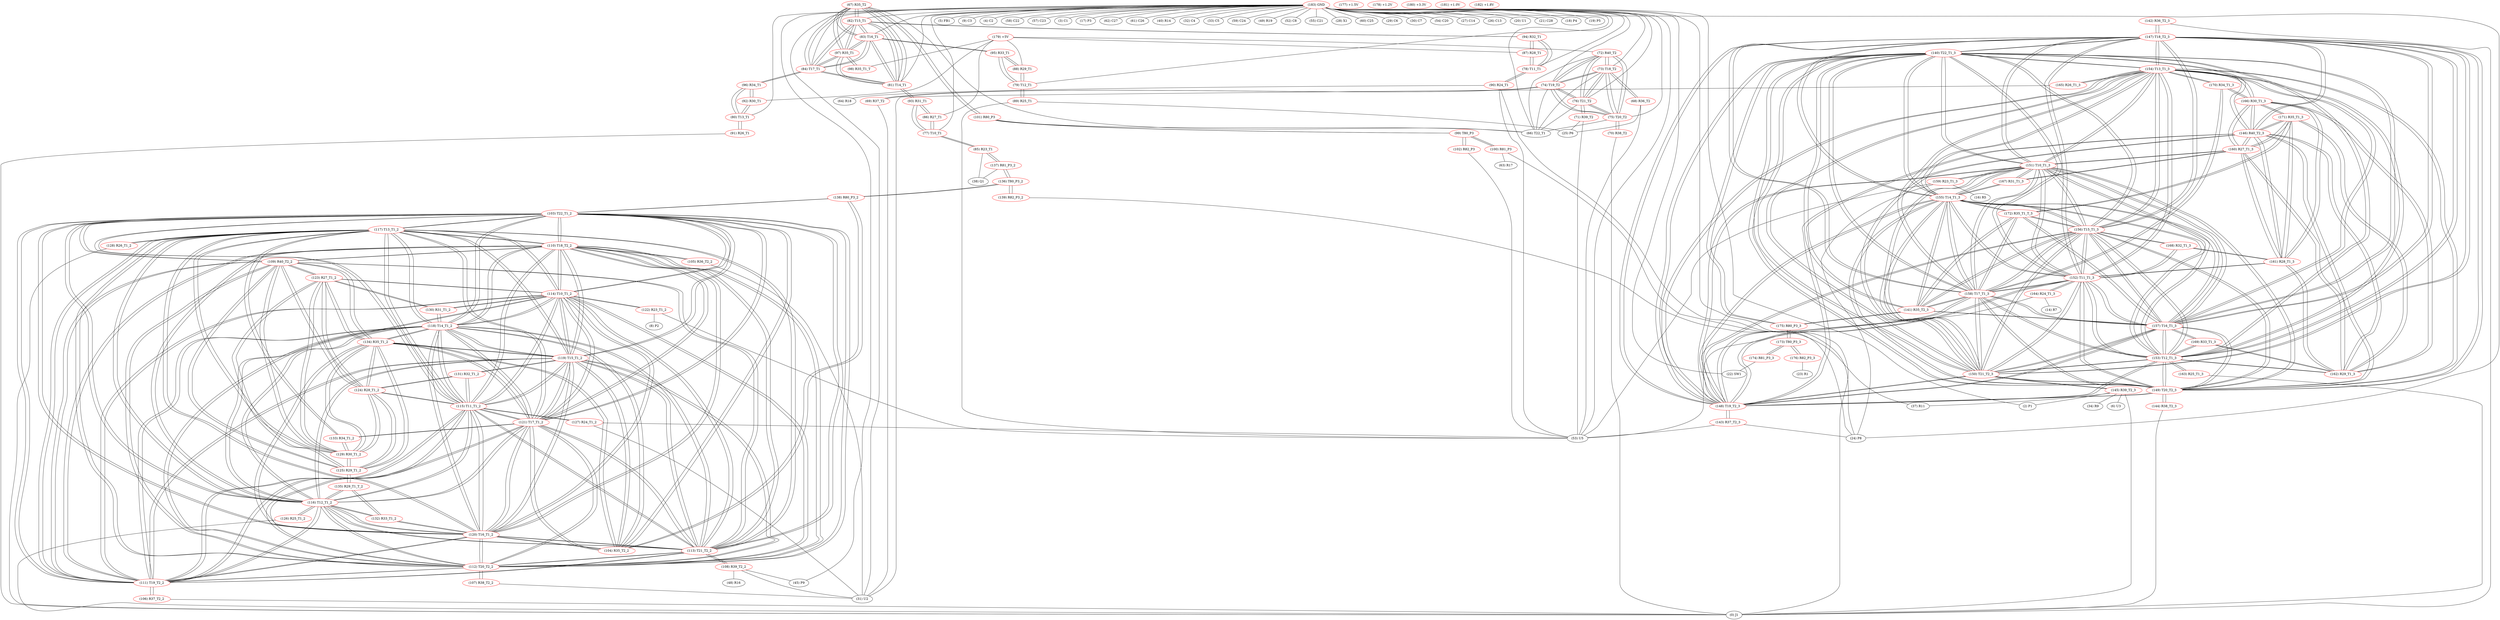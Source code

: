 graph {
	67 [label="(67) R35_T2" color=red]
	82 [label="(82) T15_T1"]
	83 [label="(83) T16_T1"]
	81 [label="(81) T14_T1"]
	84 [label="(84) T17_T1"]
	97 [label="(97) R35_T1"]
	101 [label="(101) R80_P3"]
	66 [label="(66) T22_T1"]
	68 [label="(68) R36_T2" color=red]
	53 [label="(53) U5"]
	25 [label="(25) P6"]
	73 [label="(73) T18_T2"]
	69 [label="(69) R37_T2" color=red]
	31 [label="(31) U2"]
	74 [label="(74) T19_T2"]
	70 [label="(70) R38_T2" color=red]
	0 [label="(0) J1"]
	75 [label="(75) T20_T2"]
	71 [label="(71) R39_T2" color=red]
	25 [label="(25) P6"]
	53 [label="(53) U5"]
	76 [label="(76) T21_T2"]
	72 [label="(72) R40_T2" color=red]
	74 [label="(74) T19_T2"]
	75 [label="(75) T20_T2"]
	76 [label="(76) T21_T2"]
	66 [label="(66) T22_T1"]
	73 [label="(73) T18_T2"]
	73 [label="(73) T18_T2" color=red]
	74 [label="(74) T19_T2"]
	75 [label="(75) T20_T2"]
	76 [label="(76) T21_T2"]
	66 [label="(66) T22_T1"]
	72 [label="(72) R40_T2"]
	68 [label="(68) R36_T2"]
	74 [label="(74) T19_T2" color=red]
	75 [label="(75) T20_T2"]
	76 [label="(76) T21_T2"]
	66 [label="(66) T22_T1"]
	73 [label="(73) T18_T2"]
	72 [label="(72) R40_T2"]
	69 [label="(69) R37_T2"]
	75 [label="(75) T20_T2" color=red]
	74 [label="(74) T19_T2"]
	76 [label="(76) T21_T2"]
	66 [label="(66) T22_T1"]
	73 [label="(73) T18_T2"]
	72 [label="(72) R40_T2"]
	70 [label="(70) R38_T2"]
	76 [label="(76) T21_T2" color=red]
	74 [label="(74) T19_T2"]
	75 [label="(75) T20_T2"]
	66 [label="(66) T22_T1"]
	73 [label="(73) T18_T2"]
	72 [label="(72) R40_T2"]
	71 [label="(71) R39_T2"]
	77 [label="(77) T10_T1" color=red]
	85 [label="(85) R23_T1"]
	86 [label="(86) R27_T1"]
	93 [label="(93) R31_T1"]
	78 [label="(78) T11_T1" color=red]
	90 [label="(90) R24_T1"]
	94 [label="(94) R32_T1"]
	87 [label="(87) R28_T1"]
	79 [label="(79) T12_T1" color=red]
	95 [label="(95) R33_T1"]
	88 [label="(88) R29_T1"]
	89 [label="(89) R25_T1"]
	80 [label="(80) T13_T1" color=red]
	92 [label="(92) R30_T1"]
	96 [label="(96) R34_T1"]
	91 [label="(91) R26_T1"]
	81 [label="(81) T14_T1" color=red]
	82 [label="(82) T15_T1"]
	83 [label="(83) T16_T1"]
	84 [label="(84) T17_T1"]
	67 [label="(67) R35_T2"]
	97 [label="(97) R35_T1"]
	93 [label="(93) R31_T1"]
	82 [label="(82) T15_T1" color=red]
	83 [label="(83) T16_T1"]
	81 [label="(81) T14_T1"]
	84 [label="(84) T17_T1"]
	67 [label="(67) R35_T2"]
	97 [label="(97) R35_T1"]
	94 [label="(94) R32_T1"]
	83 [label="(83) T16_T1" color=red]
	82 [label="(82) T15_T1"]
	81 [label="(81) T14_T1"]
	84 [label="(84) T17_T1"]
	67 [label="(67) R35_T2"]
	97 [label="(97) R35_T1"]
	95 [label="(95) R33_T1"]
	84 [label="(84) T17_T1" color=red]
	82 [label="(82) T15_T1"]
	83 [label="(83) T16_T1"]
	81 [label="(81) T14_T1"]
	67 [label="(67) R35_T2"]
	97 [label="(97) R35_T1"]
	96 [label="(96) R34_T1"]
	85 [label="(85) R23_T1" color=red]
	137 [label="(137) R81_P3_2"]
	38 [label="(38) Q1"]
	77 [label="(77) T10_T1"]
	86 [label="(86) R27_T1" color=red]
	77 [label="(77) T10_T1"]
	93 [label="(93) R31_T1"]
	87 [label="(87) R28_T1" color=red]
	94 [label="(94) R32_T1"]
	78 [label="(78) T11_T1"]
	88 [label="(88) R29_T1" color=red]
	95 [label="(95) R33_T1"]
	79 [label="(79) T12_T1"]
	89 [label="(89) R25_T1" color=red]
	25 [label="(25) P6"]
	53 [label="(53) U5"]
	79 [label="(79) T12_T1"]
	90 [label="(90) R24_T1" color=red]
	53 [label="(53) U5"]
	64 [label="(64) R18"]
	24 [label="(24) P8"]
	78 [label="(78) T11_T1"]
	91 [label="(91) R26_T1" color=red]
	0 [label="(0) J1"]
	80 [label="(80) T13_T1"]
	92 [label="(92) R30_T1" color=red]
	96 [label="(96) R34_T1"]
	80 [label="(80) T13_T1"]
	93 [label="(93) R31_T1" color=red]
	86 [label="(86) R27_T1"]
	77 [label="(77) T10_T1"]
	81 [label="(81) T14_T1"]
	94 [label="(94) R32_T1" color=red]
	82 [label="(82) T15_T1"]
	78 [label="(78) T11_T1"]
	87 [label="(87) R28_T1"]
	95 [label="(95) R33_T1" color=red]
	83 [label="(83) T16_T1"]
	79 [label="(79) T12_T1"]
	88 [label="(88) R29_T1"]
	96 [label="(96) R34_T1" color=red]
	84 [label="(84) T17_T1"]
	92 [label="(92) R30_T1"]
	80 [label="(80) T13_T1"]
	97 [label="(97) R35_T1" color=red]
	82 [label="(82) T15_T1"]
	83 [label="(83) T16_T1"]
	81 [label="(81) T14_T1"]
	84 [label="(84) T17_T1"]
	67 [label="(67) R35_T2"]
	98 [label="(98) R35_T1_T"]
	98 [label="(98) R35_T1_T" color=red]
	97 [label="(97) R35_T1"]
	99 [label="(99) T80_P3" color=red]
	100 [label="(100) R81_P3"]
	102 [label="(102) R82_P3"]
	101 [label="(101) R80_P3"]
	100 [label="(100) R81_P3" color=red]
	24 [label="(24) P8"]
	63 [label="(63) R17"]
	99 [label="(99) T80_P3"]
	101 [label="(101) R80_P3" color=red]
	66 [label="(66) T22_T1"]
	67 [label="(67) R35_T2"]
	99 [label="(99) T80_P3"]
	102 [label="(102) R82_P3" color=red]
	53 [label="(53) U5"]
	99 [label="(99) T80_P3"]
	103 [label="(103) T22_T1_2" color=red]
	117 [label="(117) T13_T1_2"]
	110 [label="(110) T18_T2_2"]
	111 [label="(111) T19_T2_2"]
	116 [label="(116) T12_T1_2"]
	119 [label="(119) T15_T1_2"]
	118 [label="(118) T14_T1_2"]
	112 [label="(112) T20_T2_2"]
	113 [label="(113) T21_T2_2"]
	115 [label="(115) T11_T1_2"]
	114 [label="(114) T10_T1_2"]
	120 [label="(120) T16_T1_2"]
	121 [label="(121) T17_T1_2"]
	109 [label="(109) R40_T2_2"]
	138 [label="(138) R80_P3_2"]
	104 [label="(104) R35_T2_2"]
	104 [label="(104) R35_T2_2" color=red]
	119 [label="(119) T15_T1_2"]
	120 [label="(120) T16_T1_2"]
	118 [label="(118) T14_T1_2"]
	121 [label="(121) T17_T1_2"]
	134 [label="(134) R35_T1_2"]
	138 [label="(138) R80_P3_2"]
	103 [label="(103) T22_T1_2"]
	105 [label="(105) R36_T2_2" color=red]
	31 [label="(31) U2"]
	110 [label="(110) T18_T2_2"]
	106 [label="(106) R37_T2_2" color=red]
	0 [label="(0) J1"]
	111 [label="(111) T19_T2_2"]
	107 [label="(107) R38_T2_2" color=red]
	31 [label="(31) U2"]
	112 [label="(112) T20_T2_2"]
	108 [label="(108) R39_T2_2" color=red]
	31 [label="(31) U2"]
	45 [label="(45) P9"]
	48 [label="(48) R16"]
	113 [label="(113) T21_T2_2"]
	109 [label="(109) R40_T2_2" color=red]
	111 [label="(111) T19_T2_2"]
	112 [label="(112) T20_T2_2"]
	113 [label="(113) T21_T2_2"]
	103 [label="(103) T22_T1_2"]
	110 [label="(110) T18_T2_2"]
	125 [label="(125) R29_T1_2"]
	124 [label="(124) R28_T1_2"]
	129 [label="(129) R30_T1_2"]
	123 [label="(123) R27_T1_2"]
	134 [label="(134) R35_T1_2"]
	110 [label="(110) T18_T2_2" color=red]
	117 [label="(117) T13_T1_2"]
	111 [label="(111) T19_T2_2"]
	116 [label="(116) T12_T1_2"]
	119 [label="(119) T15_T1_2"]
	118 [label="(118) T14_T1_2"]
	112 [label="(112) T20_T2_2"]
	113 [label="(113) T21_T2_2"]
	115 [label="(115) T11_T1_2"]
	114 [label="(114) T10_T1_2"]
	103 [label="(103) T22_T1_2"]
	120 [label="(120) T16_T1_2"]
	121 [label="(121) T17_T1_2"]
	109 [label="(109) R40_T2_2"]
	105 [label="(105) R36_T2_2"]
	111 [label="(111) T19_T2_2" color=red]
	117 [label="(117) T13_T1_2"]
	110 [label="(110) T18_T2_2"]
	116 [label="(116) T12_T1_2"]
	119 [label="(119) T15_T1_2"]
	118 [label="(118) T14_T1_2"]
	112 [label="(112) T20_T2_2"]
	113 [label="(113) T21_T2_2"]
	115 [label="(115) T11_T1_2"]
	114 [label="(114) T10_T1_2"]
	103 [label="(103) T22_T1_2"]
	120 [label="(120) T16_T1_2"]
	121 [label="(121) T17_T1_2"]
	109 [label="(109) R40_T2_2"]
	106 [label="(106) R37_T2_2"]
	112 [label="(112) T20_T2_2" color=red]
	117 [label="(117) T13_T1_2"]
	110 [label="(110) T18_T2_2"]
	111 [label="(111) T19_T2_2"]
	116 [label="(116) T12_T1_2"]
	119 [label="(119) T15_T1_2"]
	118 [label="(118) T14_T1_2"]
	113 [label="(113) T21_T2_2"]
	115 [label="(115) T11_T1_2"]
	114 [label="(114) T10_T1_2"]
	103 [label="(103) T22_T1_2"]
	120 [label="(120) T16_T1_2"]
	121 [label="(121) T17_T1_2"]
	109 [label="(109) R40_T2_2"]
	107 [label="(107) R38_T2_2"]
	113 [label="(113) T21_T2_2" color=red]
	117 [label="(117) T13_T1_2"]
	110 [label="(110) T18_T2_2"]
	111 [label="(111) T19_T2_2"]
	116 [label="(116) T12_T1_2"]
	119 [label="(119) T15_T1_2"]
	118 [label="(118) T14_T1_2"]
	112 [label="(112) T20_T2_2"]
	115 [label="(115) T11_T1_2"]
	114 [label="(114) T10_T1_2"]
	103 [label="(103) T22_T1_2"]
	120 [label="(120) T16_T1_2"]
	121 [label="(121) T17_T1_2"]
	109 [label="(109) R40_T2_2"]
	108 [label="(108) R39_T2_2"]
	114 [label="(114) T10_T1_2" color=red]
	117 [label="(117) T13_T1_2"]
	110 [label="(110) T18_T2_2"]
	111 [label="(111) T19_T2_2"]
	116 [label="(116) T12_T1_2"]
	119 [label="(119) T15_T1_2"]
	118 [label="(118) T14_T1_2"]
	112 [label="(112) T20_T2_2"]
	113 [label="(113) T21_T2_2"]
	115 [label="(115) T11_T1_2"]
	103 [label="(103) T22_T1_2"]
	120 [label="(120) T16_T1_2"]
	121 [label="(121) T17_T1_2"]
	122 [label="(122) R23_T1_2"]
	123 [label="(123) R27_T1_2"]
	130 [label="(130) R31_T1_2"]
	115 [label="(115) T11_T1_2" color=red]
	117 [label="(117) T13_T1_2"]
	110 [label="(110) T18_T2_2"]
	111 [label="(111) T19_T2_2"]
	116 [label="(116) T12_T1_2"]
	119 [label="(119) T15_T1_2"]
	118 [label="(118) T14_T1_2"]
	112 [label="(112) T20_T2_2"]
	113 [label="(113) T21_T2_2"]
	114 [label="(114) T10_T1_2"]
	103 [label="(103) T22_T1_2"]
	120 [label="(120) T16_T1_2"]
	121 [label="(121) T17_T1_2"]
	127 [label="(127) R24_T1_2"]
	131 [label="(131) R32_T1_2"]
	124 [label="(124) R28_T1_2"]
	116 [label="(116) T12_T1_2" color=red]
	117 [label="(117) T13_T1_2"]
	110 [label="(110) T18_T2_2"]
	111 [label="(111) T19_T2_2"]
	119 [label="(119) T15_T1_2"]
	118 [label="(118) T14_T1_2"]
	112 [label="(112) T20_T2_2"]
	113 [label="(113) T21_T2_2"]
	115 [label="(115) T11_T1_2"]
	114 [label="(114) T10_T1_2"]
	103 [label="(103) T22_T1_2"]
	120 [label="(120) T16_T1_2"]
	121 [label="(121) T17_T1_2"]
	132 [label="(132) R33_T1_2"]
	135 [label="(135) R29_T1_T_2"]
	126 [label="(126) R25_T1_2"]
	117 [label="(117) T13_T1_2" color=red]
	110 [label="(110) T18_T2_2"]
	111 [label="(111) T19_T2_2"]
	116 [label="(116) T12_T1_2"]
	119 [label="(119) T15_T1_2"]
	118 [label="(118) T14_T1_2"]
	112 [label="(112) T20_T2_2"]
	113 [label="(113) T21_T2_2"]
	115 [label="(115) T11_T1_2"]
	114 [label="(114) T10_T1_2"]
	103 [label="(103) T22_T1_2"]
	120 [label="(120) T16_T1_2"]
	121 [label="(121) T17_T1_2"]
	129 [label="(129) R30_T1_2"]
	133 [label="(133) R34_T1_2"]
	128 [label="(128) R26_T1_2"]
	118 [label="(118) T14_T1_2" color=red]
	117 [label="(117) T13_T1_2"]
	110 [label="(110) T18_T2_2"]
	111 [label="(111) T19_T2_2"]
	116 [label="(116) T12_T1_2"]
	119 [label="(119) T15_T1_2"]
	112 [label="(112) T20_T2_2"]
	113 [label="(113) T21_T2_2"]
	115 [label="(115) T11_T1_2"]
	114 [label="(114) T10_T1_2"]
	103 [label="(103) T22_T1_2"]
	120 [label="(120) T16_T1_2"]
	121 [label="(121) T17_T1_2"]
	104 [label="(104) R35_T2_2"]
	134 [label="(134) R35_T1_2"]
	130 [label="(130) R31_T1_2"]
	119 [label="(119) T15_T1_2" color=red]
	117 [label="(117) T13_T1_2"]
	110 [label="(110) T18_T2_2"]
	111 [label="(111) T19_T2_2"]
	116 [label="(116) T12_T1_2"]
	118 [label="(118) T14_T1_2"]
	112 [label="(112) T20_T2_2"]
	113 [label="(113) T21_T2_2"]
	115 [label="(115) T11_T1_2"]
	114 [label="(114) T10_T1_2"]
	103 [label="(103) T22_T1_2"]
	120 [label="(120) T16_T1_2"]
	121 [label="(121) T17_T1_2"]
	104 [label="(104) R35_T2_2"]
	134 [label="(134) R35_T1_2"]
	131 [label="(131) R32_T1_2"]
	120 [label="(120) T16_T1_2" color=red]
	117 [label="(117) T13_T1_2"]
	110 [label="(110) T18_T2_2"]
	111 [label="(111) T19_T2_2"]
	116 [label="(116) T12_T1_2"]
	119 [label="(119) T15_T1_2"]
	118 [label="(118) T14_T1_2"]
	112 [label="(112) T20_T2_2"]
	113 [label="(113) T21_T2_2"]
	115 [label="(115) T11_T1_2"]
	114 [label="(114) T10_T1_2"]
	103 [label="(103) T22_T1_2"]
	121 [label="(121) T17_T1_2"]
	104 [label="(104) R35_T2_2"]
	134 [label="(134) R35_T1_2"]
	132 [label="(132) R33_T1_2"]
	121 [label="(121) T17_T1_2" color=red]
	117 [label="(117) T13_T1_2"]
	110 [label="(110) T18_T2_2"]
	111 [label="(111) T19_T2_2"]
	116 [label="(116) T12_T1_2"]
	119 [label="(119) T15_T1_2"]
	118 [label="(118) T14_T1_2"]
	112 [label="(112) T20_T2_2"]
	113 [label="(113) T21_T2_2"]
	115 [label="(115) T11_T1_2"]
	114 [label="(114) T10_T1_2"]
	103 [label="(103) T22_T1_2"]
	120 [label="(120) T16_T1_2"]
	104 [label="(104) R35_T2_2"]
	134 [label="(134) R35_T1_2"]
	133 [label="(133) R34_T1_2"]
	122 [label="(122) R23_T1_2" color=red]
	8 [label="(8) P2"]
	53 [label="(53) U5"]
	114 [label="(114) T10_T1_2"]
	123 [label="(123) R27_T1_2" color=red]
	109 [label="(109) R40_T2_2"]
	125 [label="(125) R29_T1_2"]
	124 [label="(124) R28_T1_2"]
	129 [label="(129) R30_T1_2"]
	134 [label="(134) R35_T1_2"]
	114 [label="(114) T10_T1_2"]
	130 [label="(130) R31_T1_2"]
	124 [label="(124) R28_T1_2" color=red]
	109 [label="(109) R40_T2_2"]
	125 [label="(125) R29_T1_2"]
	129 [label="(129) R30_T1_2"]
	123 [label="(123) R27_T1_2"]
	134 [label="(134) R35_T1_2"]
	131 [label="(131) R32_T1_2"]
	115 [label="(115) T11_T1_2"]
	125 [label="(125) R29_T1_2" color=red]
	109 [label="(109) R40_T2_2"]
	124 [label="(124) R28_T1_2"]
	129 [label="(129) R30_T1_2"]
	123 [label="(123) R27_T1_2"]
	134 [label="(134) R35_T1_2"]
	135 [label="(135) R29_T1_T_2"]
	126 [label="(126) R25_T1_2" color=red]
	0 [label="(0) J1"]
	116 [label="(116) T12_T1_2"]
	127 [label="(127) R24_T1_2" color=red]
	31 [label="(31) U2"]
	53 [label="(53) U5"]
	115 [label="(115) T11_T1_2"]
	128 [label="(128) R26_T1_2" color=red]
	0 [label="(0) J1"]
	117 [label="(117) T13_T1_2"]
	129 [label="(129) R30_T1_2" color=red]
	109 [label="(109) R40_T2_2"]
	125 [label="(125) R29_T1_2"]
	124 [label="(124) R28_T1_2"]
	123 [label="(123) R27_T1_2"]
	134 [label="(134) R35_T1_2"]
	133 [label="(133) R34_T1_2"]
	117 [label="(117) T13_T1_2"]
	130 [label="(130) R31_T1_2" color=red]
	123 [label="(123) R27_T1_2"]
	114 [label="(114) T10_T1_2"]
	118 [label="(118) T14_T1_2"]
	131 [label="(131) R32_T1_2" color=red]
	119 [label="(119) T15_T1_2"]
	115 [label="(115) T11_T1_2"]
	124 [label="(124) R28_T1_2"]
	132 [label="(132) R33_T1_2" color=red]
	120 [label="(120) T16_T1_2"]
	116 [label="(116) T12_T1_2"]
	135 [label="(135) R29_T1_T_2"]
	133 [label="(133) R34_T1_2" color=red]
	121 [label="(121) T17_T1_2"]
	129 [label="(129) R30_T1_2"]
	117 [label="(117) T13_T1_2"]
	134 [label="(134) R35_T1_2" color=red]
	119 [label="(119) T15_T1_2"]
	120 [label="(120) T16_T1_2"]
	118 [label="(118) T14_T1_2"]
	121 [label="(121) T17_T1_2"]
	104 [label="(104) R35_T2_2"]
	109 [label="(109) R40_T2_2"]
	125 [label="(125) R29_T1_2"]
	124 [label="(124) R28_T1_2"]
	129 [label="(129) R30_T1_2"]
	123 [label="(123) R27_T1_2"]
	135 [label="(135) R29_T1_T_2" color=red]
	132 [label="(132) R33_T1_2"]
	116 [label="(116) T12_T1_2"]
	125 [label="(125) R29_T1_2"]
	136 [label="(136) T80_P3_2" color=red]
	137 [label="(137) R81_P3_2"]
	139 [label="(139) R82_P3_2"]
	138 [label="(138) R80_P3_2"]
	137 [label="(137) R81_P3_2" color=red]
	38 [label="(38) Q1"]
	85 [label="(85) R23_T1"]
	136 [label="(136) T80_P3_2"]
	138 [label="(138) R80_P3_2" color=red]
	103 [label="(103) T22_T1_2"]
	104 [label="(104) R35_T2_2"]
	136 [label="(136) T80_P3_2"]
	139 [label="(139) R82_P3_2" color=red]
	37 [label="(37) R11"]
	136 [label="(136) T80_P3_2"]
	140 [label="(140) T22_T1_3" color=red]
	154 [label="(154) T13_T1_3"]
	147 [label="(147) T18_T2_3"]
	148 [label="(148) T19_T2_3"]
	153 [label="(153) T12_T1_3"]
	156 [label="(156) T15_T1_3"]
	155 [label="(155) T14_T1_3"]
	149 [label="(149) T20_T2_3"]
	150 [label="(150) T21_T2_3"]
	152 [label="(152) T11_T1_3"]
	151 [label="(151) T10_T1_3"]
	157 [label="(157) T16_T1_3"]
	158 [label="(158) T17_T1_3"]
	146 [label="(146) R40_T2_3"]
	175 [label="(175) R80_P3_3"]
	141 [label="(141) R35_T2_3"]
	141 [label="(141) R35_T2_3" color=red]
	156 [label="(156) T15_T1_3"]
	157 [label="(157) T16_T1_3"]
	155 [label="(155) T14_T1_3"]
	158 [label="(158) T17_T1_3"]
	172 [label="(172) R35_T1_T_3"]
	175 [label="(175) R80_P3_3"]
	140 [label="(140) T22_T1_3"]
	142 [label="(142) R36_T2_3" color=red]
	0 [label="(0) J1"]
	147 [label="(147) T18_T2_3"]
	143 [label="(143) R37_T2_3" color=red]
	53 [label="(53) U5"]
	24 [label="(24) P8"]
	148 [label="(148) T19_T2_3"]
	144 [label="(144) R38_T2_3" color=red]
	0 [label="(0) J1"]
	149 [label="(149) T20_T2_3"]
	145 [label="(145) R39_T2_3" color=red]
	0 [label="(0) J1"]
	37 [label="(37) R11"]
	34 [label="(34) R9"]
	2 [label="(2) P1"]
	6 [label="(6) U3"]
	150 [label="(150) T21_T2_3"]
	146 [label="(146) R40_T2_3" color=red]
	148 [label="(148) T19_T2_3"]
	149 [label="(149) T20_T2_3"]
	150 [label="(150) T21_T2_3"]
	140 [label="(140) T22_T1_3"]
	147 [label="(147) T18_T2_3"]
	162 [label="(162) R29_T1_3"]
	161 [label="(161) R28_T1_3"]
	166 [label="(166) R30_T1_3"]
	160 [label="(160) R27_T1_3"]
	171 [label="(171) R35_T1_3"]
	147 [label="(147) T18_T2_3" color=red]
	154 [label="(154) T13_T1_3"]
	148 [label="(148) T19_T2_3"]
	153 [label="(153) T12_T1_3"]
	156 [label="(156) T15_T1_3"]
	155 [label="(155) T14_T1_3"]
	149 [label="(149) T20_T2_3"]
	150 [label="(150) T21_T2_3"]
	152 [label="(152) T11_T1_3"]
	151 [label="(151) T10_T1_3"]
	140 [label="(140) T22_T1_3"]
	157 [label="(157) T16_T1_3"]
	158 [label="(158) T17_T1_3"]
	146 [label="(146) R40_T2_3"]
	142 [label="(142) R36_T2_3"]
	148 [label="(148) T19_T2_3" color=red]
	154 [label="(154) T13_T1_3"]
	147 [label="(147) T18_T2_3"]
	153 [label="(153) T12_T1_3"]
	156 [label="(156) T15_T1_3"]
	155 [label="(155) T14_T1_3"]
	149 [label="(149) T20_T2_3"]
	150 [label="(150) T21_T2_3"]
	152 [label="(152) T11_T1_3"]
	151 [label="(151) T10_T1_3"]
	140 [label="(140) T22_T1_3"]
	157 [label="(157) T16_T1_3"]
	158 [label="(158) T17_T1_3"]
	146 [label="(146) R40_T2_3"]
	143 [label="(143) R37_T2_3"]
	149 [label="(149) T20_T2_3" color=red]
	154 [label="(154) T13_T1_3"]
	147 [label="(147) T18_T2_3"]
	148 [label="(148) T19_T2_3"]
	153 [label="(153) T12_T1_3"]
	156 [label="(156) T15_T1_3"]
	155 [label="(155) T14_T1_3"]
	150 [label="(150) T21_T2_3"]
	152 [label="(152) T11_T1_3"]
	151 [label="(151) T10_T1_3"]
	140 [label="(140) T22_T1_3"]
	157 [label="(157) T16_T1_3"]
	158 [label="(158) T17_T1_3"]
	146 [label="(146) R40_T2_3"]
	144 [label="(144) R38_T2_3"]
	150 [label="(150) T21_T2_3" color=red]
	154 [label="(154) T13_T1_3"]
	147 [label="(147) T18_T2_3"]
	148 [label="(148) T19_T2_3"]
	153 [label="(153) T12_T1_3"]
	156 [label="(156) T15_T1_3"]
	155 [label="(155) T14_T1_3"]
	149 [label="(149) T20_T2_3"]
	152 [label="(152) T11_T1_3"]
	151 [label="(151) T10_T1_3"]
	140 [label="(140) T22_T1_3"]
	157 [label="(157) T16_T1_3"]
	158 [label="(158) T17_T1_3"]
	146 [label="(146) R40_T2_3"]
	145 [label="(145) R39_T2_3"]
	151 [label="(151) T10_T1_3" color=red]
	154 [label="(154) T13_T1_3"]
	147 [label="(147) T18_T2_3"]
	148 [label="(148) T19_T2_3"]
	153 [label="(153) T12_T1_3"]
	156 [label="(156) T15_T1_3"]
	155 [label="(155) T14_T1_3"]
	149 [label="(149) T20_T2_3"]
	150 [label="(150) T21_T2_3"]
	152 [label="(152) T11_T1_3"]
	140 [label="(140) T22_T1_3"]
	157 [label="(157) T16_T1_3"]
	158 [label="(158) T17_T1_3"]
	159 [label="(159) R23_T1_3"]
	160 [label="(160) R27_T1_3"]
	167 [label="(167) R31_T1_3"]
	152 [label="(152) T11_T1_3" color=red]
	154 [label="(154) T13_T1_3"]
	147 [label="(147) T18_T2_3"]
	148 [label="(148) T19_T2_3"]
	153 [label="(153) T12_T1_3"]
	156 [label="(156) T15_T1_3"]
	155 [label="(155) T14_T1_3"]
	149 [label="(149) T20_T2_3"]
	150 [label="(150) T21_T2_3"]
	151 [label="(151) T10_T1_3"]
	140 [label="(140) T22_T1_3"]
	157 [label="(157) T16_T1_3"]
	158 [label="(158) T17_T1_3"]
	164 [label="(164) R24_T1_3"]
	168 [label="(168) R32_T1_3"]
	161 [label="(161) R28_T1_3"]
	153 [label="(153) T12_T1_3" color=red]
	154 [label="(154) T13_T1_3"]
	147 [label="(147) T18_T2_3"]
	148 [label="(148) T19_T2_3"]
	156 [label="(156) T15_T1_3"]
	155 [label="(155) T14_T1_3"]
	149 [label="(149) T20_T2_3"]
	150 [label="(150) T21_T2_3"]
	152 [label="(152) T11_T1_3"]
	151 [label="(151) T10_T1_3"]
	140 [label="(140) T22_T1_3"]
	157 [label="(157) T16_T1_3"]
	158 [label="(158) T17_T1_3"]
	169 [label="(169) R33_T1_3"]
	162 [label="(162) R29_T1_3"]
	163 [label="(163) R25_T1_3"]
	154 [label="(154) T13_T1_3" color=red]
	147 [label="(147) T18_T2_3"]
	148 [label="(148) T19_T2_3"]
	153 [label="(153) T12_T1_3"]
	156 [label="(156) T15_T1_3"]
	155 [label="(155) T14_T1_3"]
	149 [label="(149) T20_T2_3"]
	150 [label="(150) T21_T2_3"]
	152 [label="(152) T11_T1_3"]
	151 [label="(151) T10_T1_3"]
	140 [label="(140) T22_T1_3"]
	157 [label="(157) T16_T1_3"]
	158 [label="(158) T17_T1_3"]
	166 [label="(166) R30_T1_3"]
	170 [label="(170) R34_T1_3"]
	165 [label="(165) R26_T1_3"]
	155 [label="(155) T14_T1_3" color=red]
	154 [label="(154) T13_T1_3"]
	147 [label="(147) T18_T2_3"]
	148 [label="(148) T19_T2_3"]
	153 [label="(153) T12_T1_3"]
	156 [label="(156) T15_T1_3"]
	149 [label="(149) T20_T2_3"]
	150 [label="(150) T21_T2_3"]
	152 [label="(152) T11_T1_3"]
	151 [label="(151) T10_T1_3"]
	140 [label="(140) T22_T1_3"]
	157 [label="(157) T16_T1_3"]
	158 [label="(158) T17_T1_3"]
	141 [label="(141) R35_T2_3"]
	172 [label="(172) R35_T1_T_3"]
	167 [label="(167) R31_T1_3"]
	156 [label="(156) T15_T1_3" color=red]
	154 [label="(154) T13_T1_3"]
	147 [label="(147) T18_T2_3"]
	148 [label="(148) T19_T2_3"]
	153 [label="(153) T12_T1_3"]
	155 [label="(155) T14_T1_3"]
	149 [label="(149) T20_T2_3"]
	150 [label="(150) T21_T2_3"]
	152 [label="(152) T11_T1_3"]
	151 [label="(151) T10_T1_3"]
	140 [label="(140) T22_T1_3"]
	157 [label="(157) T16_T1_3"]
	158 [label="(158) T17_T1_3"]
	141 [label="(141) R35_T2_3"]
	172 [label="(172) R35_T1_T_3"]
	168 [label="(168) R32_T1_3"]
	157 [label="(157) T16_T1_3" color=red]
	154 [label="(154) T13_T1_3"]
	147 [label="(147) T18_T2_3"]
	148 [label="(148) T19_T2_3"]
	153 [label="(153) T12_T1_3"]
	156 [label="(156) T15_T1_3"]
	155 [label="(155) T14_T1_3"]
	149 [label="(149) T20_T2_3"]
	150 [label="(150) T21_T2_3"]
	152 [label="(152) T11_T1_3"]
	151 [label="(151) T10_T1_3"]
	140 [label="(140) T22_T1_3"]
	158 [label="(158) T17_T1_3"]
	141 [label="(141) R35_T2_3"]
	172 [label="(172) R35_T1_T_3"]
	169 [label="(169) R33_T1_3"]
	158 [label="(158) T17_T1_3" color=red]
	154 [label="(154) T13_T1_3"]
	147 [label="(147) T18_T2_3"]
	148 [label="(148) T19_T2_3"]
	153 [label="(153) T12_T1_3"]
	156 [label="(156) T15_T1_3"]
	155 [label="(155) T14_T1_3"]
	149 [label="(149) T20_T2_3"]
	150 [label="(150) T21_T2_3"]
	152 [label="(152) T11_T1_3"]
	151 [label="(151) T10_T1_3"]
	140 [label="(140) T22_T1_3"]
	157 [label="(157) T16_T1_3"]
	141 [label="(141) R35_T2_3"]
	172 [label="(172) R35_T1_T_3"]
	170 [label="(170) R34_T1_3"]
	159 [label="(159) R23_T1_3" color=red]
	16 [label="(16) R5"]
	24 [label="(24) P8"]
	53 [label="(53) U5"]
	151 [label="(151) T10_T1_3"]
	160 [label="(160) R27_T1_3" color=red]
	146 [label="(146) R40_T2_3"]
	162 [label="(162) R29_T1_3"]
	161 [label="(161) R28_T1_3"]
	166 [label="(166) R30_T1_3"]
	171 [label="(171) R35_T1_3"]
	151 [label="(151) T10_T1_3"]
	167 [label="(167) R31_T1_3"]
	161 [label="(161) R28_T1_3" color=red]
	146 [label="(146) R40_T2_3"]
	162 [label="(162) R29_T1_3"]
	166 [label="(166) R30_T1_3"]
	160 [label="(160) R27_T1_3"]
	171 [label="(171) R35_T1_3"]
	168 [label="(168) R32_T1_3"]
	152 [label="(152) T11_T1_3"]
	162 [label="(162) R29_T1_3" color=red]
	146 [label="(146) R40_T2_3"]
	161 [label="(161) R28_T1_3"]
	166 [label="(166) R30_T1_3"]
	160 [label="(160) R27_T1_3"]
	171 [label="(171) R35_T1_3"]
	169 [label="(169) R33_T1_3"]
	153 [label="(153) T12_T1_3"]
	163 [label="(163) R25_T1_3" color=red]
	0 [label="(0) J1"]
	153 [label="(153) T12_T1_3"]
	164 [label="(164) R24_T1_3" color=red]
	53 [label="(53) U5"]
	14 [label="(14) R7"]
	152 [label="(152) T11_T1_3"]
	165 [label="(165) R26_T1_3" color=red]
	31 [label="(31) U2"]
	154 [label="(154) T13_T1_3"]
	166 [label="(166) R30_T1_3" color=red]
	146 [label="(146) R40_T2_3"]
	162 [label="(162) R29_T1_3"]
	161 [label="(161) R28_T1_3"]
	160 [label="(160) R27_T1_3"]
	171 [label="(171) R35_T1_3"]
	170 [label="(170) R34_T1_3"]
	154 [label="(154) T13_T1_3"]
	167 [label="(167) R31_T1_3" color=red]
	160 [label="(160) R27_T1_3"]
	151 [label="(151) T10_T1_3"]
	155 [label="(155) T14_T1_3"]
	168 [label="(168) R32_T1_3" color=red]
	156 [label="(156) T15_T1_3"]
	152 [label="(152) T11_T1_3"]
	161 [label="(161) R28_T1_3"]
	169 [label="(169) R33_T1_3" color=red]
	157 [label="(157) T16_T1_3"]
	153 [label="(153) T12_T1_3"]
	162 [label="(162) R29_T1_3"]
	170 [label="(170) R34_T1_3" color=red]
	158 [label="(158) T17_T1_3"]
	166 [label="(166) R30_T1_3"]
	154 [label="(154) T13_T1_3"]
	171 [label="(171) R35_T1_3" color=red]
	146 [label="(146) R40_T2_3"]
	162 [label="(162) R29_T1_3"]
	161 [label="(161) R28_T1_3"]
	166 [label="(166) R30_T1_3"]
	160 [label="(160) R27_T1_3"]
	172 [label="(172) R35_T1_T_3"]
	172 [label="(172) R35_T1_T_3" color=red]
	156 [label="(156) T15_T1_3"]
	157 [label="(157) T16_T1_3"]
	155 [label="(155) T14_T1_3"]
	158 [label="(158) T17_T1_3"]
	141 [label="(141) R35_T2_3"]
	171 [label="(171) R35_T1_3"]
	173 [label="(173) T80_P3_3" color=red]
	174 [label="(174) R81_P3_3"]
	176 [label="(176) R82_P3_3"]
	175 [label="(175) R80_P3_3"]
	174 [label="(174) R81_P3_3" color=red]
	22 [label="(22) SW1"]
	173 [label="(173) T80_P3_3"]
	175 [label="(175) R80_P3_3" color=red]
	140 [label="(140) T22_T1_3"]
	141 [label="(141) R35_T2_3"]
	173 [label="(173) T80_P3_3"]
	176 [label="(176) R82_P3_3" color=red]
	23 [label="(23) R1"]
	173 [label="(173) T80_P3_3"]
	177 [label="(177) +1.5V" color=red]
	178 [label="(178) +1.2V" color=red]
	179 [label="(179) +5V" color=red]
	72 [label="(72) R40_T2"]
	88 [label="(88) R29_T1"]
	87 [label="(87) R28_T1"]
	92 [label="(92) R30_T1"]
	86 [label="(86) R27_T1"]
	98 [label="(98) R35_T1_T"]
	180 [label="(180) +3.3V" color=red]
	181 [label="(181) +1.0V" color=red]
	182 [label="(182) +1.8V" color=red]
	183 [label="(183) GND" color=red]
	5 [label="(5) FB1"]
	9 [label="(9) C3"]
	0 [label="(0) J1"]
	4 [label="(4) C2"]
	58 [label="(58) C22"]
	57 [label="(57) C23"]
	3 [label="(3) C1"]
	2 [label="(2) P1"]
	17 [label="(17) P3"]
	62 [label="(62) C27"]
	61 [label="(61) C26"]
	40 [label="(40) R14"]
	32 [label="(32) C4"]
	33 [label="(33) C5"]
	53 [label="(53) U5"]
	59 [label="(59) C24"]
	49 [label="(49) R19"]
	52 [label="(52) C8"]
	45 [label="(45) P9"]
	55 [label="(55) C21"]
	28 [label="(28) X1"]
	60 [label="(60) C25"]
	29 [label="(29) C6"]
	30 [label="(30) C7"]
	54 [label="(54) C20"]
	27 [label="(27) C14"]
	26 [label="(26) C13"]
	31 [label="(31) U2"]
	20 [label="(20) U1"]
	24 [label="(24) P8"]
	21 [label="(21) C28"]
	18 [label="(18) P4"]
	22 [label="(22) SW1"]
	19 [label="(19) P5"]
	80 [label="(80) T13_T1"]
	73 [label="(73) T18_T2"]
	74 [label="(74) T19_T2"]
	79 [label="(79) T12_T1"]
	82 [label="(82) T15_T1"]
	81 [label="(81) T14_T1"]
	75 [label="(75) T20_T2"]
	76 [label="(76) T21_T2"]
	78 [label="(78) T11_T1"]
	77 [label="(77) T10_T1"]
	66 [label="(66) T22_T1"]
	83 [label="(83) T16_T1"]
	84 [label="(84) T17_T1"]
	67 -- 82
	67 -- 83
	67 -- 81
	67 -- 84
	67 -- 97
	67 -- 101
	67 -- 66
	68 -- 53
	68 -- 25
	68 -- 73
	69 -- 31
	69 -- 74
	70 -- 0
	70 -- 75
	71 -- 25
	71 -- 53
	71 -- 76
	72 -- 74
	72 -- 75
	72 -- 76
	72 -- 66
	72 -- 73
	73 -- 74
	73 -- 75
	73 -- 76
	73 -- 66
	73 -- 72
	73 -- 68
	74 -- 75
	74 -- 76
	74 -- 66
	74 -- 73
	74 -- 72
	74 -- 69
	75 -- 74
	75 -- 76
	75 -- 66
	75 -- 73
	75 -- 72
	75 -- 70
	76 -- 74
	76 -- 75
	76 -- 66
	76 -- 73
	76 -- 72
	76 -- 71
	77 -- 85
	77 -- 86
	77 -- 93
	78 -- 90
	78 -- 94
	78 -- 87
	79 -- 95
	79 -- 88
	79 -- 89
	80 -- 92
	80 -- 96
	80 -- 91
	81 -- 82
	81 -- 83
	81 -- 84
	81 -- 67
	81 -- 97
	81 -- 93
	82 -- 83
	82 -- 81
	82 -- 84
	82 -- 67
	82 -- 97
	82 -- 94
	83 -- 82
	83 -- 81
	83 -- 84
	83 -- 67
	83 -- 97
	83 -- 95
	84 -- 82
	84 -- 83
	84 -- 81
	84 -- 67
	84 -- 97
	84 -- 96
	85 -- 137
	85 -- 38
	85 -- 77
	86 -- 77
	86 -- 93
	87 -- 94
	87 -- 78
	88 -- 95
	88 -- 79
	89 -- 25
	89 -- 53
	89 -- 79
	90 -- 53
	90 -- 64
	90 -- 24
	90 -- 78
	91 -- 0
	91 -- 80
	92 -- 96
	92 -- 80
	93 -- 86
	93 -- 77
	93 -- 81
	94 -- 82
	94 -- 78
	94 -- 87
	95 -- 83
	95 -- 79
	95 -- 88
	96 -- 84
	96 -- 92
	96 -- 80
	97 -- 82
	97 -- 83
	97 -- 81
	97 -- 84
	97 -- 67
	97 -- 98
	98 -- 97
	99 -- 100
	99 -- 102
	99 -- 101
	100 -- 24
	100 -- 63
	100 -- 99
	101 -- 66
	101 -- 67
	101 -- 99
	102 -- 53
	102 -- 99
	103 -- 117
	103 -- 110
	103 -- 111
	103 -- 116
	103 -- 119
	103 -- 118
	103 -- 112
	103 -- 113
	103 -- 115
	103 -- 114
	103 -- 120
	103 -- 121
	103 -- 109
	103 -- 138
	103 -- 104
	104 -- 119
	104 -- 120
	104 -- 118
	104 -- 121
	104 -- 134
	104 -- 138
	104 -- 103
	105 -- 31
	105 -- 110
	106 -- 0
	106 -- 111
	107 -- 31
	107 -- 112
	108 -- 31
	108 -- 45
	108 -- 48
	108 -- 113
	109 -- 111
	109 -- 112
	109 -- 113
	109 -- 103
	109 -- 110
	109 -- 125
	109 -- 124
	109 -- 129
	109 -- 123
	109 -- 134
	110 -- 117
	110 -- 111
	110 -- 116
	110 -- 119
	110 -- 118
	110 -- 112
	110 -- 113
	110 -- 115
	110 -- 114
	110 -- 103
	110 -- 120
	110 -- 121
	110 -- 109
	110 -- 105
	111 -- 117
	111 -- 110
	111 -- 116
	111 -- 119
	111 -- 118
	111 -- 112
	111 -- 113
	111 -- 115
	111 -- 114
	111 -- 103
	111 -- 120
	111 -- 121
	111 -- 109
	111 -- 106
	112 -- 117
	112 -- 110
	112 -- 111
	112 -- 116
	112 -- 119
	112 -- 118
	112 -- 113
	112 -- 115
	112 -- 114
	112 -- 103
	112 -- 120
	112 -- 121
	112 -- 109
	112 -- 107
	113 -- 117
	113 -- 110
	113 -- 111
	113 -- 116
	113 -- 119
	113 -- 118
	113 -- 112
	113 -- 115
	113 -- 114
	113 -- 103
	113 -- 120
	113 -- 121
	113 -- 109
	113 -- 108
	114 -- 117
	114 -- 110
	114 -- 111
	114 -- 116
	114 -- 119
	114 -- 118
	114 -- 112
	114 -- 113
	114 -- 115
	114 -- 103
	114 -- 120
	114 -- 121
	114 -- 122
	114 -- 123
	114 -- 130
	115 -- 117
	115 -- 110
	115 -- 111
	115 -- 116
	115 -- 119
	115 -- 118
	115 -- 112
	115 -- 113
	115 -- 114
	115 -- 103
	115 -- 120
	115 -- 121
	115 -- 127
	115 -- 131
	115 -- 124
	116 -- 117
	116 -- 110
	116 -- 111
	116 -- 119
	116 -- 118
	116 -- 112
	116 -- 113
	116 -- 115
	116 -- 114
	116 -- 103
	116 -- 120
	116 -- 121
	116 -- 132
	116 -- 135
	116 -- 126
	117 -- 110
	117 -- 111
	117 -- 116
	117 -- 119
	117 -- 118
	117 -- 112
	117 -- 113
	117 -- 115
	117 -- 114
	117 -- 103
	117 -- 120
	117 -- 121
	117 -- 129
	117 -- 133
	117 -- 128
	118 -- 117
	118 -- 110
	118 -- 111
	118 -- 116
	118 -- 119
	118 -- 112
	118 -- 113
	118 -- 115
	118 -- 114
	118 -- 103
	118 -- 120
	118 -- 121
	118 -- 104
	118 -- 134
	118 -- 130
	119 -- 117
	119 -- 110
	119 -- 111
	119 -- 116
	119 -- 118
	119 -- 112
	119 -- 113
	119 -- 115
	119 -- 114
	119 -- 103
	119 -- 120
	119 -- 121
	119 -- 104
	119 -- 134
	119 -- 131
	120 -- 117
	120 -- 110
	120 -- 111
	120 -- 116
	120 -- 119
	120 -- 118
	120 -- 112
	120 -- 113
	120 -- 115
	120 -- 114
	120 -- 103
	120 -- 121
	120 -- 104
	120 -- 134
	120 -- 132
	121 -- 117
	121 -- 110
	121 -- 111
	121 -- 116
	121 -- 119
	121 -- 118
	121 -- 112
	121 -- 113
	121 -- 115
	121 -- 114
	121 -- 103
	121 -- 120
	121 -- 104
	121 -- 134
	121 -- 133
	122 -- 8
	122 -- 53
	122 -- 114
	123 -- 109
	123 -- 125
	123 -- 124
	123 -- 129
	123 -- 134
	123 -- 114
	123 -- 130
	124 -- 109
	124 -- 125
	124 -- 129
	124 -- 123
	124 -- 134
	124 -- 131
	124 -- 115
	125 -- 109
	125 -- 124
	125 -- 129
	125 -- 123
	125 -- 134
	125 -- 135
	126 -- 0
	126 -- 116
	127 -- 31
	127 -- 53
	127 -- 115
	128 -- 0
	128 -- 117
	129 -- 109
	129 -- 125
	129 -- 124
	129 -- 123
	129 -- 134
	129 -- 133
	129 -- 117
	130 -- 123
	130 -- 114
	130 -- 118
	131 -- 119
	131 -- 115
	131 -- 124
	132 -- 120
	132 -- 116
	132 -- 135
	133 -- 121
	133 -- 129
	133 -- 117
	134 -- 119
	134 -- 120
	134 -- 118
	134 -- 121
	134 -- 104
	134 -- 109
	134 -- 125
	134 -- 124
	134 -- 129
	134 -- 123
	135 -- 132
	135 -- 116
	135 -- 125
	136 -- 137
	136 -- 139
	136 -- 138
	137 -- 38
	137 -- 85
	137 -- 136
	138 -- 103
	138 -- 104
	138 -- 136
	139 -- 37
	139 -- 136
	140 -- 154
	140 -- 147
	140 -- 148
	140 -- 153
	140 -- 156
	140 -- 155
	140 -- 149
	140 -- 150
	140 -- 152
	140 -- 151
	140 -- 157
	140 -- 158
	140 -- 146
	140 -- 175
	140 -- 141
	141 -- 156
	141 -- 157
	141 -- 155
	141 -- 158
	141 -- 172
	141 -- 175
	141 -- 140
	142 -- 0
	142 -- 147
	143 -- 53
	143 -- 24
	143 -- 148
	144 -- 0
	144 -- 149
	145 -- 0
	145 -- 37
	145 -- 34
	145 -- 2
	145 -- 6
	145 -- 150
	146 -- 148
	146 -- 149
	146 -- 150
	146 -- 140
	146 -- 147
	146 -- 162
	146 -- 161
	146 -- 166
	146 -- 160
	146 -- 171
	147 -- 154
	147 -- 148
	147 -- 153
	147 -- 156
	147 -- 155
	147 -- 149
	147 -- 150
	147 -- 152
	147 -- 151
	147 -- 140
	147 -- 157
	147 -- 158
	147 -- 146
	147 -- 142
	148 -- 154
	148 -- 147
	148 -- 153
	148 -- 156
	148 -- 155
	148 -- 149
	148 -- 150
	148 -- 152
	148 -- 151
	148 -- 140
	148 -- 157
	148 -- 158
	148 -- 146
	148 -- 143
	149 -- 154
	149 -- 147
	149 -- 148
	149 -- 153
	149 -- 156
	149 -- 155
	149 -- 150
	149 -- 152
	149 -- 151
	149 -- 140
	149 -- 157
	149 -- 158
	149 -- 146
	149 -- 144
	150 -- 154
	150 -- 147
	150 -- 148
	150 -- 153
	150 -- 156
	150 -- 155
	150 -- 149
	150 -- 152
	150 -- 151
	150 -- 140
	150 -- 157
	150 -- 158
	150 -- 146
	150 -- 145
	151 -- 154
	151 -- 147
	151 -- 148
	151 -- 153
	151 -- 156
	151 -- 155
	151 -- 149
	151 -- 150
	151 -- 152
	151 -- 140
	151 -- 157
	151 -- 158
	151 -- 159
	151 -- 160
	151 -- 167
	152 -- 154
	152 -- 147
	152 -- 148
	152 -- 153
	152 -- 156
	152 -- 155
	152 -- 149
	152 -- 150
	152 -- 151
	152 -- 140
	152 -- 157
	152 -- 158
	152 -- 164
	152 -- 168
	152 -- 161
	153 -- 154
	153 -- 147
	153 -- 148
	153 -- 156
	153 -- 155
	153 -- 149
	153 -- 150
	153 -- 152
	153 -- 151
	153 -- 140
	153 -- 157
	153 -- 158
	153 -- 169
	153 -- 162
	153 -- 163
	154 -- 147
	154 -- 148
	154 -- 153
	154 -- 156
	154 -- 155
	154 -- 149
	154 -- 150
	154 -- 152
	154 -- 151
	154 -- 140
	154 -- 157
	154 -- 158
	154 -- 166
	154 -- 170
	154 -- 165
	155 -- 154
	155 -- 147
	155 -- 148
	155 -- 153
	155 -- 156
	155 -- 149
	155 -- 150
	155 -- 152
	155 -- 151
	155 -- 140
	155 -- 157
	155 -- 158
	155 -- 141
	155 -- 172
	155 -- 167
	156 -- 154
	156 -- 147
	156 -- 148
	156 -- 153
	156 -- 155
	156 -- 149
	156 -- 150
	156 -- 152
	156 -- 151
	156 -- 140
	156 -- 157
	156 -- 158
	156 -- 141
	156 -- 172
	156 -- 168
	157 -- 154
	157 -- 147
	157 -- 148
	157 -- 153
	157 -- 156
	157 -- 155
	157 -- 149
	157 -- 150
	157 -- 152
	157 -- 151
	157 -- 140
	157 -- 158
	157 -- 141
	157 -- 172
	157 -- 169
	158 -- 154
	158 -- 147
	158 -- 148
	158 -- 153
	158 -- 156
	158 -- 155
	158 -- 149
	158 -- 150
	158 -- 152
	158 -- 151
	158 -- 140
	158 -- 157
	158 -- 141
	158 -- 172
	158 -- 170
	159 -- 16
	159 -- 24
	159 -- 53
	159 -- 151
	160 -- 146
	160 -- 162
	160 -- 161
	160 -- 166
	160 -- 171
	160 -- 151
	160 -- 167
	161 -- 146
	161 -- 162
	161 -- 166
	161 -- 160
	161 -- 171
	161 -- 168
	161 -- 152
	162 -- 146
	162 -- 161
	162 -- 166
	162 -- 160
	162 -- 171
	162 -- 169
	162 -- 153
	163 -- 0
	163 -- 153
	164 -- 53
	164 -- 14
	164 -- 152
	165 -- 31
	165 -- 154
	166 -- 146
	166 -- 162
	166 -- 161
	166 -- 160
	166 -- 171
	166 -- 170
	166 -- 154
	167 -- 160
	167 -- 151
	167 -- 155
	168 -- 156
	168 -- 152
	168 -- 161
	169 -- 157
	169 -- 153
	169 -- 162
	170 -- 158
	170 -- 166
	170 -- 154
	171 -- 146
	171 -- 162
	171 -- 161
	171 -- 166
	171 -- 160
	171 -- 172
	172 -- 156
	172 -- 157
	172 -- 155
	172 -- 158
	172 -- 141
	172 -- 171
	173 -- 174
	173 -- 176
	173 -- 175
	174 -- 22
	174 -- 173
	175 -- 140
	175 -- 141
	175 -- 173
	176 -- 23
	176 -- 173
	179 -- 72
	179 -- 88
	179 -- 87
	179 -- 92
	179 -- 86
	179 -- 98
	183 -- 5
	183 -- 9
	183 -- 0
	183 -- 4
	183 -- 58
	183 -- 57
	183 -- 3
	183 -- 2
	183 -- 17
	183 -- 62
	183 -- 61
	183 -- 40
	183 -- 32
	183 -- 33
	183 -- 53
	183 -- 59
	183 -- 49
	183 -- 52
	183 -- 45
	183 -- 55
	183 -- 28
	183 -- 60
	183 -- 29
	183 -- 30
	183 -- 54
	183 -- 27
	183 -- 26
	183 -- 31
	183 -- 20
	183 -- 24
	183 -- 21
	183 -- 18
	183 -- 22
	183 -- 19
	183 -- 80
	183 -- 73
	183 -- 74
	183 -- 79
	183 -- 82
	183 -- 81
	183 -- 75
	183 -- 76
	183 -- 78
	183 -- 77
	183 -- 66
	183 -- 83
	183 -- 84
}